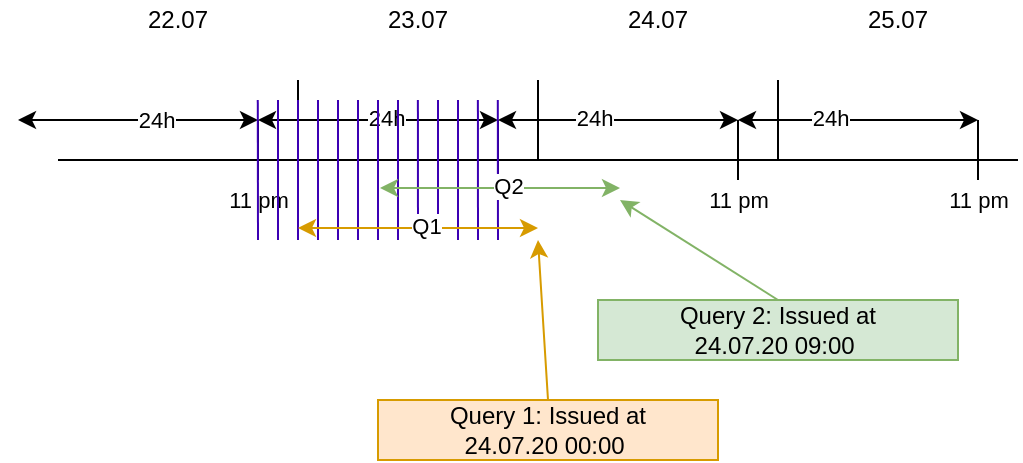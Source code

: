 <mxfile version="13.5.4" type="device"><diagram id="xig01rc44BmAo6LaMRfJ" name="Page-1"><mxGraphModel dx="882" dy="658" grid="1" gridSize="10" guides="1" tooltips="1" connect="1" arrows="1" fold="1" page="1" pageScale="1" pageWidth="850" pageHeight="1100" math="0" shadow="0"><root><mxCell id="0"/><mxCell id="1" parent="0"/><mxCell id="ty0F79L0tFWUCmtqMNyz-3" value="" style="endArrow=none;html=1;" parent="1" edge="1"><mxGeometry width="50" height="50" relative="1" as="geometry"><mxPoint x="80" y="160" as="sourcePoint"/><mxPoint x="560" y="160" as="targetPoint"/></mxGeometry></mxCell><mxCell id="ty0F79L0tFWUCmtqMNyz-4" value="" style="endArrow=none;html=1;" parent="1" edge="1"><mxGeometry width="50" height="50" relative="1" as="geometry"><mxPoint x="200" y="160" as="sourcePoint"/><mxPoint x="200" y="120" as="targetPoint"/><Array as="points"/></mxGeometry></mxCell><mxCell id="ty0F79L0tFWUCmtqMNyz-5" value="" style="endArrow=none;html=1;" parent="1" edge="1"><mxGeometry width="50" height="50" relative="1" as="geometry"><mxPoint x="320" y="160" as="sourcePoint"/><mxPoint x="320" y="120" as="targetPoint"/><Array as="points"/></mxGeometry></mxCell><mxCell id="ty0F79L0tFWUCmtqMNyz-6" value="" style="endArrow=none;html=1;" parent="1" edge="1"><mxGeometry width="50" height="50" relative="1" as="geometry"><mxPoint x="440" y="160" as="sourcePoint"/><mxPoint x="440" y="120" as="targetPoint"/><Array as="points"/></mxGeometry></mxCell><mxCell id="ty0F79L0tFWUCmtqMNyz-8" value="22.07" style="text;html=1;strokeColor=none;fillColor=none;align=center;verticalAlign=middle;whiteSpace=wrap;rounded=0;" parent="1" vertex="1"><mxGeometry x="120" y="80" width="40" height="20" as="geometry"/></mxCell><mxCell id="ty0F79L0tFWUCmtqMNyz-9" value="23.07" style="text;html=1;strokeColor=none;fillColor=none;align=center;verticalAlign=middle;whiteSpace=wrap;rounded=0;" parent="1" vertex="1"><mxGeometry x="240" y="80" width="40" height="20" as="geometry"/></mxCell><mxCell id="ty0F79L0tFWUCmtqMNyz-10" value="24.07" style="text;html=1;strokeColor=none;fillColor=none;align=center;verticalAlign=middle;whiteSpace=wrap;rounded=0;" parent="1" vertex="1"><mxGeometry x="360" y="80" width="40" height="20" as="geometry"/></mxCell><mxCell id="ty0F79L0tFWUCmtqMNyz-11" value="25.07" style="text;html=1;strokeColor=none;fillColor=none;align=center;verticalAlign=middle;whiteSpace=wrap;rounded=0;" parent="1" vertex="1"><mxGeometry x="480" y="80" width="40" height="20" as="geometry"/></mxCell><mxCell id="ty0F79L0tFWUCmtqMNyz-12" value="" style="endArrow=classic;startArrow=classic;html=1;" parent="1" edge="1"><mxGeometry width="50" height="50" relative="1" as="geometry"><mxPoint x="60" y="140" as="sourcePoint"/><mxPoint x="180" y="140" as="targetPoint"/></mxGeometry></mxCell><mxCell id="ty0F79L0tFWUCmtqMNyz-21" value="24h" style="edgeLabel;html=1;align=center;verticalAlign=middle;resizable=0;points=[];" parent="ty0F79L0tFWUCmtqMNyz-12" vertex="1" connectable="0"><mxGeometry x="0.148" relative="1" as="geometry"><mxPoint as="offset"/></mxGeometry></mxCell><mxCell id="ty0F79L0tFWUCmtqMNyz-13" value="" style="endArrow=none;html=1;" parent="1" edge="1"><mxGeometry width="50" height="50" relative="1" as="geometry"><mxPoint x="180" y="170" as="sourcePoint"/><mxPoint x="180" y="140" as="targetPoint"/><Array as="points"/></mxGeometry></mxCell><mxCell id="ty0F79L0tFWUCmtqMNyz-15" value="" style="endArrow=classic;startArrow=classic;html=1;" parent="1" edge="1"><mxGeometry width="50" height="50" relative="1" as="geometry"><mxPoint x="180" y="140" as="sourcePoint"/><mxPoint x="300" y="140" as="targetPoint"/></mxGeometry></mxCell><mxCell id="ty0F79L0tFWUCmtqMNyz-22" value="24h" style="edgeLabel;html=1;align=center;verticalAlign=middle;resizable=0;points=[];labelBackgroundColor=#ffffff;labelBorderColor=none;" parent="ty0F79L0tFWUCmtqMNyz-15" vertex="1" connectable="0"><mxGeometry x="0.056" y="1" relative="1" as="geometry"><mxPoint as="offset"/></mxGeometry></mxCell><mxCell id="ty0F79L0tFWUCmtqMNyz-16" value="" style="endArrow=none;html=1;" parent="1" edge="1"><mxGeometry width="50" height="50" relative="1" as="geometry"><mxPoint x="300" y="170" as="sourcePoint"/><mxPoint x="300" y="140" as="targetPoint"/><Array as="points"/></mxGeometry></mxCell><mxCell id="ty0F79L0tFWUCmtqMNyz-17" value="" style="endArrow=classic;startArrow=classic;html=1;" parent="1" edge="1"><mxGeometry width="50" height="50" relative="1" as="geometry"><mxPoint x="300" y="140" as="sourcePoint"/><mxPoint x="420" y="140" as="targetPoint"/></mxGeometry></mxCell><mxCell id="ty0F79L0tFWUCmtqMNyz-23" value="24h" style="edgeLabel;html=1;align=center;verticalAlign=middle;resizable=0;points=[];" parent="ty0F79L0tFWUCmtqMNyz-17" vertex="1" connectable="0"><mxGeometry x="-0.204" y="1" relative="1" as="geometry"><mxPoint as="offset"/></mxGeometry></mxCell><mxCell id="ty0F79L0tFWUCmtqMNyz-18" value="" style="endArrow=none;html=1;" parent="1" edge="1"><mxGeometry width="50" height="50" relative="1" as="geometry"><mxPoint x="420" y="170" as="sourcePoint"/><mxPoint x="420" y="140" as="targetPoint"/><Array as="points"/></mxGeometry></mxCell><mxCell id="ty0F79L0tFWUCmtqMNyz-29" value="11 pm" style="edgeLabel;html=1;align=center;verticalAlign=middle;resizable=0;points=[];" parent="ty0F79L0tFWUCmtqMNyz-18" vertex="1" connectable="0"><mxGeometry x="-0.6" y="-1" relative="1" as="geometry"><mxPoint x="-1" y="16" as="offset"/></mxGeometry></mxCell><mxCell id="ty0F79L0tFWUCmtqMNyz-19" value="" style="endArrow=classic;startArrow=classic;html=1;" parent="1" edge="1"><mxGeometry width="50" height="50" relative="1" as="geometry"><mxPoint x="420" y="140" as="sourcePoint"/><mxPoint x="540" y="140" as="targetPoint"/></mxGeometry></mxCell><mxCell id="ty0F79L0tFWUCmtqMNyz-24" value="24h" style="edgeLabel;html=1;align=center;verticalAlign=middle;resizable=0;points=[];" parent="ty0F79L0tFWUCmtqMNyz-19" vertex="1" connectable="0"><mxGeometry x="-0.236" y="1" relative="1" as="geometry"><mxPoint as="offset"/></mxGeometry></mxCell><mxCell id="ty0F79L0tFWUCmtqMNyz-20" value="" style="endArrow=none;html=1;" parent="1" edge="1"><mxGeometry width="50" height="50" relative="1" as="geometry"><mxPoint x="540" y="170" as="sourcePoint"/><mxPoint x="540" y="140" as="targetPoint"/><Array as="points"/></mxGeometry></mxCell><mxCell id="ty0F79L0tFWUCmtqMNyz-33" value="11 pm" style="edgeLabel;html=1;align=center;verticalAlign=middle;resizable=0;points=[];" parent="1" vertex="1" connectable="0"><mxGeometry x="540" y="180" as="geometry"/></mxCell><mxCell id="ty0F79L0tFWUCmtqMNyz-35" value="11 pm" style="edgeLabel;html=1;align=center;verticalAlign=middle;resizable=0;points=[];" parent="1" vertex="1" connectable="0"><mxGeometry x="180" y="180" as="geometry"/></mxCell><mxCell id="ty0F79L0tFWUCmtqMNyz-40" value="&lt;font style=&quot;font-size: 12px&quot;&gt;Query 1: Issued at&lt;br&gt;24.07.20 00:00&amp;nbsp;&lt;br&gt;&lt;/font&gt;" style="rounded=0;whiteSpace=wrap;html=1;fillColor=#ffe6cc;strokeColor=#d79b00;" parent="1" vertex="1"><mxGeometry x="240" y="280" width="170" height="30" as="geometry"/></mxCell><mxCell id="ectTQFyOV2YscPr6NpR_-1" value="" style="endArrow=none;html=1;fillColor=#d5e8d4;strokeColor=#3C00B3;" edge="1" parent="1"><mxGeometry width="50" height="50" relative="1" as="geometry"><mxPoint x="190" y="200" as="sourcePoint"/><mxPoint x="190" y="130" as="targetPoint"/></mxGeometry></mxCell><mxCell id="ectTQFyOV2YscPr6NpR_-2" value="" style="endArrow=none;html=1;fillColor=#d5e8d4;strokeColor=#3C00B3;" edge="1" parent="1"><mxGeometry width="50" height="50" relative="1" as="geometry"><mxPoint x="200" y="200" as="sourcePoint"/><mxPoint x="200" y="130" as="targetPoint"/></mxGeometry></mxCell><mxCell id="ectTQFyOV2YscPr6NpR_-3" value="" style="endArrow=none;html=1;fillColor=#d5e8d4;strokeColor=#3C00B3;" edge="1" parent="1"><mxGeometry width="50" height="50" relative="1" as="geometry"><mxPoint x="210" y="200" as="sourcePoint"/><mxPoint x="210" y="130" as="targetPoint"/></mxGeometry></mxCell><mxCell id="ectTQFyOV2YscPr6NpR_-4" value="" style="endArrow=none;html=1;fillColor=#d5e8d4;strokeColor=#3C00B3;" edge="1" parent="1"><mxGeometry width="50" height="50" relative="1" as="geometry"><mxPoint x="220" y="200" as="sourcePoint"/><mxPoint x="220" y="130" as="targetPoint"/></mxGeometry></mxCell><mxCell id="ectTQFyOV2YscPr6NpR_-5" value="" style="endArrow=none;html=1;fillColor=#d5e8d4;strokeColor=#3C00B3;" edge="1" parent="1"><mxGeometry width="50" height="50" relative="1" as="geometry"><mxPoint x="230" y="200" as="sourcePoint"/><mxPoint x="230" y="130" as="targetPoint"/></mxGeometry></mxCell><mxCell id="ectTQFyOV2YscPr6NpR_-6" value="" style="endArrow=none;html=1;fillColor=#d5e8d4;strokeColor=#3C00B3;" edge="1" parent="1"><mxGeometry width="50" height="50" relative="1" as="geometry"><mxPoint x="240" y="200" as="sourcePoint"/><mxPoint x="240" y="130" as="targetPoint"/></mxGeometry></mxCell><mxCell id="ectTQFyOV2YscPr6NpR_-7" value="" style="endArrow=none;html=1;fillColor=#d5e8d4;strokeColor=#3C00B3;" edge="1" parent="1"><mxGeometry width="50" height="50" relative="1" as="geometry"><mxPoint x="250" y="200" as="sourcePoint"/><mxPoint x="250" y="130" as="targetPoint"/></mxGeometry></mxCell><mxCell id="ectTQFyOV2YscPr6NpR_-8" value="" style="endArrow=none;html=1;fillColor=#d5e8d4;strokeColor=#3C00B3;" edge="1" parent="1"><mxGeometry width="50" height="50" relative="1" as="geometry"><mxPoint x="260" y="200" as="sourcePoint"/><mxPoint x="259.95" y="130" as="targetPoint"/></mxGeometry></mxCell><mxCell id="ectTQFyOV2YscPr6NpR_-9" value="" style="endArrow=none;html=1;fillColor=#d5e8d4;strokeColor=#3C00B3;" edge="1" parent="1"><mxGeometry width="50" height="50" relative="1" as="geometry"><mxPoint x="270" y="200" as="sourcePoint"/><mxPoint x="270" y="130" as="targetPoint"/></mxGeometry></mxCell><mxCell id="ectTQFyOV2YscPr6NpR_-10" value="" style="endArrow=none;html=1;fillColor=#d5e8d4;strokeColor=#3C00B3;" edge="1" parent="1"><mxGeometry width="50" height="50" relative="1" as="geometry"><mxPoint x="280" y="200" as="sourcePoint"/><mxPoint x="280" y="130" as="targetPoint"/></mxGeometry></mxCell><mxCell id="ectTQFyOV2YscPr6NpR_-11" value="" style="endArrow=none;html=1;fillColor=#d5e8d4;strokeColor=#3C00B3;" edge="1" parent="1"><mxGeometry width="50" height="50" relative="1" as="geometry"><mxPoint x="290" y="200" as="sourcePoint"/><mxPoint x="289.95" y="130" as="targetPoint"/></mxGeometry></mxCell><mxCell id="ectTQFyOV2YscPr6NpR_-12" value="" style="endArrow=none;html=1;fillColor=#d5e8d4;strokeColor=#3C00B3;" edge="1" parent="1"><mxGeometry width="50" height="50" relative="1" as="geometry"><mxPoint x="300" y="200" as="sourcePoint"/><mxPoint x="299.91" y="130" as="targetPoint"/></mxGeometry></mxCell><mxCell id="ectTQFyOV2YscPr6NpR_-13" value="" style="endArrow=none;html=1;fillColor=#d5e8d4;strokeColor=#3C00B3;" edge="1" parent="1"><mxGeometry width="50" height="50" relative="1" as="geometry"><mxPoint x="180" y="200" as="sourcePoint"/><mxPoint x="179.89" y="130" as="targetPoint"/></mxGeometry></mxCell><mxCell id="ectTQFyOV2YscPr6NpR_-16" value="" style="endArrow=classic;startArrow=classic;html=1;fillColor=#ffe6cc;strokeColor=#d79b00;" edge="1" parent="1"><mxGeometry width="50" height="50" relative="1" as="geometry"><mxPoint x="200" y="194" as="sourcePoint"/><mxPoint x="320" y="194" as="targetPoint"/></mxGeometry></mxCell><mxCell id="ectTQFyOV2YscPr6NpR_-17" value="Q1" style="edgeLabel;html=1;align=center;verticalAlign=middle;resizable=0;points=[];labelBackgroundColor=#ffffff;labelBorderColor=none;" vertex="1" connectable="0" parent="ectTQFyOV2YscPr6NpR_-16"><mxGeometry x="0.056" y="1" relative="1" as="geometry"><mxPoint as="offset"/></mxGeometry></mxCell><mxCell id="ectTQFyOV2YscPr6NpR_-20" value="" style="endArrow=classic;html=1;strokeColor=#d79b00;fontColor=#000000;exitX=0.5;exitY=0;exitDx=0;exitDy=0;fillColor=#ffe6cc;" edge="1" parent="1" source="ty0F79L0tFWUCmtqMNyz-40"><mxGeometry width="50" height="50" relative="1" as="geometry"><mxPoint x="310" y="250" as="sourcePoint"/><mxPoint x="320" y="200" as="targetPoint"/></mxGeometry></mxCell><mxCell id="ectTQFyOV2YscPr6NpR_-22" value="" style="endArrow=classic;startArrow=classic;html=1;fillColor=#d5e8d4;strokeColor=#82b366;" edge="1" parent="1"><mxGeometry width="50" height="50" relative="1" as="geometry"><mxPoint x="241" y="174" as="sourcePoint"/><mxPoint x="361" y="174" as="targetPoint"/></mxGeometry></mxCell><mxCell id="ectTQFyOV2YscPr6NpR_-23" value="Q2" style="edgeLabel;html=1;align=center;verticalAlign=middle;resizable=0;points=[];labelBackgroundColor=#ffffff;labelBorderColor=none;" vertex="1" connectable="0" parent="ectTQFyOV2YscPr6NpR_-22"><mxGeometry x="0.056" y="1" relative="1" as="geometry"><mxPoint as="offset"/></mxGeometry></mxCell><mxCell id="ectTQFyOV2YscPr6NpR_-24" value="&lt;font style=&quot;font-size: 12px&quot;&gt;Query 2: Issued at&lt;br&gt;24.07.20 09:00&amp;nbsp;&lt;br&gt;&lt;/font&gt;" style="rounded=0;whiteSpace=wrap;html=1;fillColor=#d5e8d4;strokeColor=#82b366;" vertex="1" parent="1"><mxGeometry x="350" y="230" width="180" height="30" as="geometry"/></mxCell><mxCell id="ectTQFyOV2YscPr6NpR_-25" value="" style="endArrow=classic;html=1;strokeColor=#82b366;fontColor=#000000;fillColor=#d5e8d4;exitX=0.5;exitY=0;exitDx=0;exitDy=0;" edge="1" parent="1" source="ectTQFyOV2YscPr6NpR_-24"><mxGeometry width="50" height="50" relative="1" as="geometry"><mxPoint x="436" y="240" as="sourcePoint"/><mxPoint x="361" y="180" as="targetPoint"/></mxGeometry></mxCell></root></mxGraphModel></diagram></mxfile>